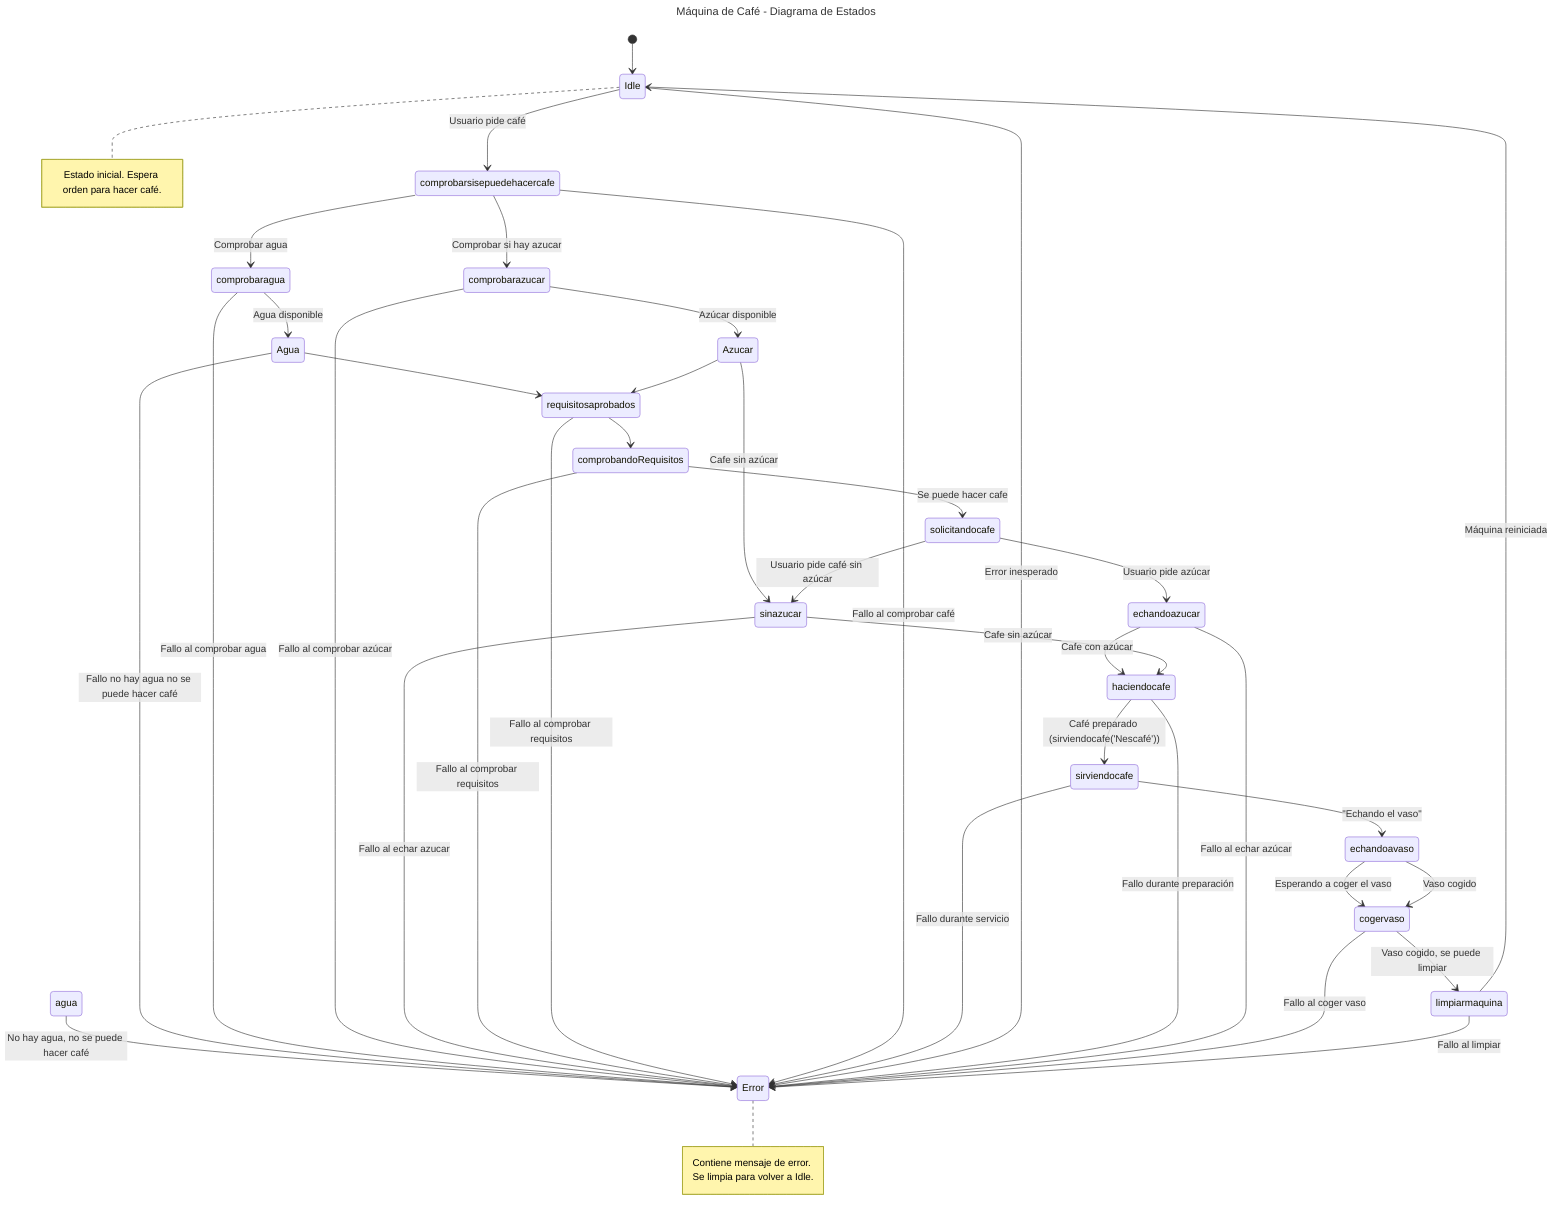 ---
title: Máquina de Café - Diagrama de Estados
---
stateDiagram-v2
[*] --> Idle
Idle --> comprobarsisepuedehacercafe: Usuario pide café

comprobarsisepuedehacercafe --> comprobaragua: Comprobar agua
agua --> Error : No hay agua, no se puede hacer café
comprobaragua --> Agua: Agua disponible
Agua --> requisitosaprobados
Agua --> Error : Fallo no hay agua no se puede hacer café
comprobaragua --> Error: Fallo al comprobar agua

comprobarsisepuedehacercafe --> comprobarazucar : Comprobar si hay azucar
comprobarazucar --> Azucar: Azúcar disponible
comprobarazucar --> Error : Fallo al comprobar azúcar
Azucar --> requisitosaprobados

requisitosaprobados --> comprobandoRequisitos

Azucar --> sinazucar: Cafe sin azúcar
sinazucar --> Error : Fallo al echar azucar

comprobandoRequisitos --> solicitandocafe: Se puede hacer cafe
comprobandoRequisitos --> Error: Fallo al comprobar requisitos
requisitosaprobados --> Error: Fallo al comprobar requisitos

comprobarsisepuedehacercafe --> Error: Fallo al comprobar café
solicitandocafe --> echandoazucar: Usuario pide azúcar
solicitandocafe --> sinazucar: Usuario pide café sin azúcar
echandoazucar --> haciendocafe: Cafe con azúcar
sinazucar --> haciendocafe: Cafe sin azúcar

haciendocafe --> sirviendocafe: Café preparado (sirviendocafe('Nescafé'))
sirviendocafe --> Error: Fallo durante servicio
Idle --> Error: Error inesperado
haciendocafe --> Error: Fallo durante preparación
echandoazucar --> Error: Fallo al echar azúcar
sirviendocafe --> echandoavaso: "Echando el vaso"
echandoavaso --> cogervaso: Esperando a coger el vaso
cogervaso --> Error: Fallo al coger vaso
echandoavaso --> cogervaso: Vaso cogido
cogervaso --> limpiarmaquina:  Vaso cogido, se puede limpiar
limpiarmaquina --> Idle: Máquina reiniciada
limpiarmaquina --> Error: Fallo al limpiar
note right of Idle: Estado inicial. Espera orden para hacer café.
note right of Error: Contiene mensaje de error. Se limpia para volver a Idle.